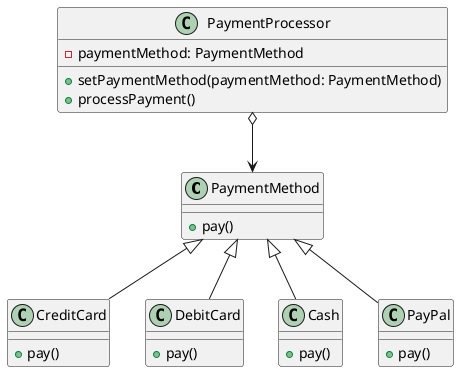 @startuml

class PaymentMethod {
    +pay()
}
class CreditCard {
    +pay()
}
class DebitCard {
    +pay()
}
class Cash {
    +pay()
}
class PayPal {
    +pay()
}

PaymentMethod <|-- CreditCard
PaymentMethod <|-- DebitCard
PaymentMethod <|-- Cash
PaymentMethod <|-- PayPal

class PaymentProcessor {
    -paymentMethod: PaymentMethod
    +setPaymentMethod(paymentMethod: PaymentMethod)
    +processPayment()
}
PaymentProcessor o--> PaymentMethod

' class User {
'     +makePayment()
' }
' User --> PaymentProcessor
' User --> PaymentMethod

@enduml
